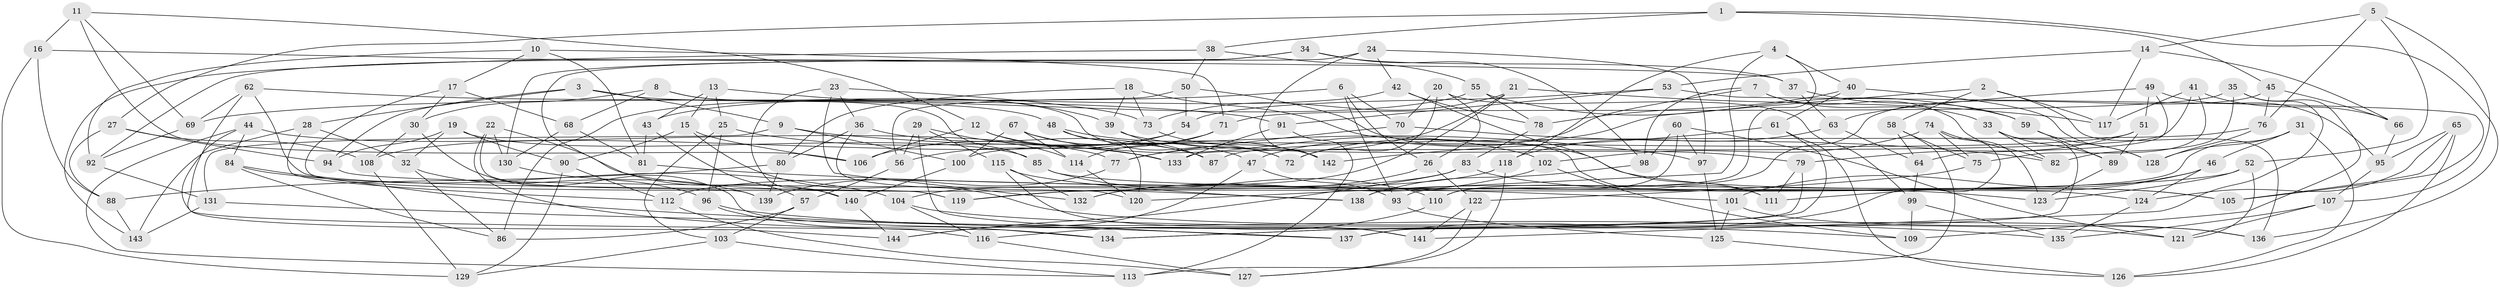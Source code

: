 // Generated by graph-tools (version 1.1) at 2025/50/03/09/25 03:50:44]
// undirected, 144 vertices, 288 edges
graph export_dot {
graph [start="1"]
  node [color=gray90,style=filled];
  1;
  2;
  3;
  4;
  5;
  6;
  7;
  8;
  9;
  10;
  11;
  12;
  13;
  14;
  15;
  16;
  17;
  18;
  19;
  20;
  21;
  22;
  23;
  24;
  25;
  26;
  27;
  28;
  29;
  30;
  31;
  32;
  33;
  34;
  35;
  36;
  37;
  38;
  39;
  40;
  41;
  42;
  43;
  44;
  45;
  46;
  47;
  48;
  49;
  50;
  51;
  52;
  53;
  54;
  55;
  56;
  57;
  58;
  59;
  60;
  61;
  62;
  63;
  64;
  65;
  66;
  67;
  68;
  69;
  70;
  71;
  72;
  73;
  74;
  75;
  76;
  77;
  78;
  79;
  80;
  81;
  82;
  83;
  84;
  85;
  86;
  87;
  88;
  89;
  90;
  91;
  92;
  93;
  94;
  95;
  96;
  97;
  98;
  99;
  100;
  101;
  102;
  103;
  104;
  105;
  106;
  107;
  108;
  109;
  110;
  111;
  112;
  113;
  114;
  115;
  116;
  117;
  118;
  119;
  120;
  121;
  122;
  123;
  124;
  125;
  126;
  127;
  128;
  129;
  130;
  131;
  132;
  133;
  134;
  135;
  136;
  137;
  138;
  139;
  140;
  141;
  142;
  143;
  144;
  1 -- 45;
  1 -- 38;
  1 -- 27;
  1 -- 136;
  2 -- 136;
  2 -- 72;
  2 -- 117;
  2 -- 58;
  3 -- 48;
  3 -- 28;
  3 -- 9;
  3 -- 94;
  4 -- 40;
  4 -- 120;
  4 -- 118;
  4 -- 93;
  5 -- 76;
  5 -- 107;
  5 -- 14;
  5 -- 52;
  6 -- 26;
  6 -- 93;
  6 -- 70;
  6 -- 69;
  7 -- 33;
  7 -- 98;
  7 -- 47;
  7 -- 82;
  8 -- 68;
  8 -- 72;
  8 -- 30;
  8 -- 85;
  9 -- 100;
  9 -- 131;
  9 -- 97;
  10 -- 92;
  10 -- 71;
  10 -- 81;
  10 -- 17;
  11 -- 16;
  11 -- 106;
  11 -- 12;
  11 -- 69;
  12 -- 47;
  12 -- 106;
  12 -- 133;
  13 -- 25;
  13 -- 15;
  13 -- 43;
  13 -- 39;
  14 -- 53;
  14 -- 117;
  14 -- 66;
  15 -- 106;
  15 -- 90;
  15 -- 136;
  16 -- 37;
  16 -- 88;
  16 -- 129;
  17 -- 68;
  17 -- 119;
  17 -- 30;
  18 -- 111;
  18 -- 80;
  18 -- 73;
  18 -- 39;
  19 -- 32;
  19 -- 85;
  19 -- 90;
  19 -- 94;
  20 -- 70;
  20 -- 26;
  20 -- 99;
  20 -- 72;
  21 -- 112;
  21 -- 117;
  21 -- 77;
  21 -- 73;
  22 -- 130;
  22 -- 139;
  22 -- 138;
  22 -- 116;
  23 -- 73;
  23 -- 36;
  23 -- 132;
  23 -- 140;
  24 -- 140;
  24 -- 42;
  24 -- 97;
  24 -- 142;
  25 -- 133;
  25 -- 96;
  25 -- 103;
  26 -- 122;
  26 -- 132;
  27 -- 94;
  27 -- 108;
  27 -- 88;
  28 -- 32;
  28 -- 112;
  28 -- 143;
  29 -- 114;
  29 -- 137;
  29 -- 115;
  29 -- 56;
  30 -- 108;
  30 -- 141;
  31 -- 126;
  31 -- 128;
  31 -- 46;
  31 -- 138;
  32 -- 86;
  32 -- 96;
  33 -- 89;
  33 -- 137;
  33 -- 82;
  34 -- 130;
  34 -- 37;
  34 -- 98;
  34 -- 92;
  35 -- 141;
  35 -- 82;
  35 -- 109;
  35 -- 71;
  36 -- 80;
  36 -- 87;
  36 -- 120;
  37 -- 63;
  37 -- 59;
  38 -- 143;
  38 -- 50;
  38 -- 55;
  39 -- 79;
  39 -- 87;
  40 -- 128;
  40 -- 78;
  40 -- 61;
  41 -- 75;
  41 -- 117;
  41 -- 133;
  41 -- 66;
  42 -- 111;
  42 -- 78;
  42 -- 43;
  43 -- 81;
  43 -- 57;
  44 -- 144;
  44 -- 77;
  44 -- 113;
  44 -- 84;
  45 -- 76;
  45 -- 66;
  45 -- 110;
  46 -- 124;
  46 -- 111;
  46 -- 101;
  47 -- 93;
  47 -- 144;
  48 -- 72;
  48 -- 142;
  48 -- 120;
  49 -- 51;
  49 -- 95;
  49 -- 64;
  49 -- 63;
  50 -- 56;
  50 -- 105;
  50 -- 54;
  51 -- 79;
  51 -- 100;
  51 -- 89;
  52 -- 119;
  52 -- 123;
  52 -- 121;
  53 -- 54;
  53 -- 91;
  53 -- 105;
  54 -- 56;
  54 -- 108;
  55 -- 78;
  55 -- 86;
  55 -- 59;
  56 -- 57;
  57 -- 86;
  57 -- 103;
  58 -- 113;
  58 -- 75;
  58 -- 64;
  59 -- 89;
  59 -- 128;
  60 -- 121;
  60 -- 98;
  60 -- 110;
  60 -- 97;
  61 -- 134;
  61 -- 126;
  61 -- 142;
  62 -- 91;
  62 -- 119;
  62 -- 69;
  62 -- 134;
  63 -- 64;
  63 -- 118;
  64 -- 99;
  65 -- 95;
  65 -- 105;
  65 -- 124;
  65 -- 126;
  66 -- 95;
  67 -- 100;
  67 -- 114;
  67 -- 87;
  67 -- 102;
  68 -- 81;
  68 -- 130;
  69 -- 92;
  70 -- 77;
  70 -- 82;
  71 -- 106;
  71 -- 114;
  73 -- 142;
  74 -- 123;
  74 -- 137;
  74 -- 75;
  74 -- 102;
  75 -- 122;
  76 -- 128;
  76 -- 87;
  77 -- 139;
  78 -- 83;
  79 -- 111;
  79 -- 134;
  80 -- 139;
  80 -- 88;
  81 -- 101;
  83 -- 144;
  83 -- 104;
  83 -- 105;
  84 -- 86;
  84 -- 135;
  84 -- 104;
  85 -- 110;
  85 -- 123;
  88 -- 143;
  89 -- 123;
  90 -- 129;
  90 -- 112;
  91 -- 113;
  91 -- 133;
  92 -- 131;
  93 -- 125;
  94 -- 124;
  95 -- 107;
  96 -- 134;
  96 -- 121;
  97 -- 125;
  98 -- 138;
  99 -- 109;
  99 -- 135;
  100 -- 140;
  101 -- 125;
  101 -- 136;
  102 -- 109;
  102 -- 132;
  103 -- 129;
  103 -- 113;
  104 -- 109;
  104 -- 116;
  107 -- 135;
  107 -- 121;
  108 -- 129;
  110 -- 116;
  112 -- 127;
  114 -- 120;
  115 -- 141;
  115 -- 138;
  115 -- 132;
  116 -- 127;
  118 -- 119;
  118 -- 127;
  122 -- 127;
  122 -- 141;
  124 -- 135;
  125 -- 126;
  130 -- 139;
  131 -- 143;
  131 -- 137;
  140 -- 144;
}
